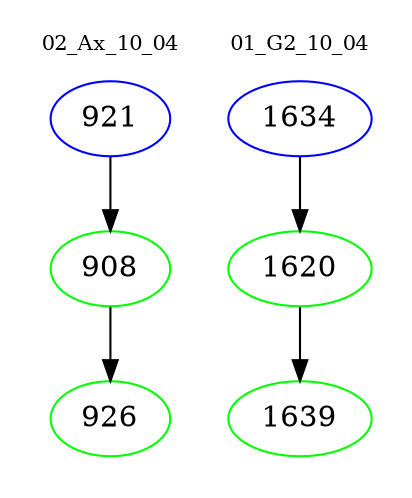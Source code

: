 digraph{
subgraph cluster_0 {
color = white
label = "02_Ax_10_04";
fontsize=10;
T0_921 [label="921", color="blue"]
T0_921 -> T0_908 [color="black"]
T0_908 [label="908", color="green"]
T0_908 -> T0_926 [color="black"]
T0_926 [label="926", color="green"]
}
subgraph cluster_1 {
color = white
label = "01_G2_10_04";
fontsize=10;
T1_1634 [label="1634", color="blue"]
T1_1634 -> T1_1620 [color="black"]
T1_1620 [label="1620", color="green"]
T1_1620 -> T1_1639 [color="black"]
T1_1639 [label="1639", color="green"]
}
}
